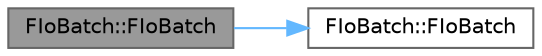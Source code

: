 digraph "FIoBatch::FIoBatch"
{
 // INTERACTIVE_SVG=YES
 // LATEX_PDF_SIZE
  bgcolor="transparent";
  edge [fontname=Helvetica,fontsize=10,labelfontname=Helvetica,labelfontsize=10];
  node [fontname=Helvetica,fontsize=10,shape=box,height=0.2,width=0.4];
  rankdir="LR";
  Node1 [id="Node000001",label="FIoBatch::FIoBatch",height=0.2,width=0.4,color="gray40", fillcolor="grey60", style="filled", fontcolor="black",tooltip=" "];
  Node1 -> Node2 [id="edge1_Node000001_Node000002",color="steelblue1",style="solid",tooltip=" "];
  Node2 [id="Node000002",label="FIoBatch::FIoBatch",height=0.2,width=0.4,color="grey40", fillcolor="white", style="filled",URL="$d1/d08/classFIoBatch.html#a0be79ab46c03aa55dd2769043ef6f5dc",tooltip=" "];
}

